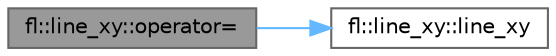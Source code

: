 digraph "fl::line_xy::operator="
{
 // INTERACTIVE_SVG=YES
 // LATEX_PDF_SIZE
  bgcolor="transparent";
  edge [fontname=Helvetica,fontsize=10,labelfontname=Helvetica,labelfontsize=10];
  node [fontname=Helvetica,fontsize=10,shape=box,height=0.2,width=0.4];
  rankdir="LR";
  Node1 [id="Node000001",label="fl::line_xy::operator=",height=0.2,width=0.4,color="gray40", fillcolor="grey60", style="filled", fontcolor="black",tooltip=" "];
  Node1 -> Node2 [id="edge1_Node000001_Node000002",color="steelblue1",style="solid",tooltip=" "];
  Node2 [id="Node000002",label="fl::line_xy::line_xy",height=0.2,width=0.4,color="grey40", fillcolor="white", style="filled",URL="$da/d95/structfl_1_1line__xy_a120902aee4de6502cf52099aa2afaaa0.html#a120902aee4de6502cf52099aa2afaaa0",tooltip=" "];
}
